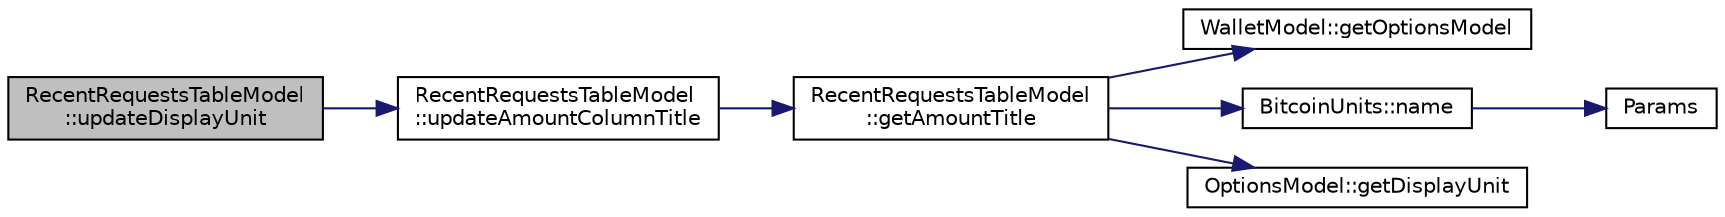 digraph "RecentRequestsTableModel::updateDisplayUnit"
{
  edge [fontname="Helvetica",fontsize="10",labelfontname="Helvetica",labelfontsize="10"];
  node [fontname="Helvetica",fontsize="10",shape=record];
  rankdir="LR";
  Node101 [label="RecentRequestsTableModel\l::updateDisplayUnit",height=0.2,width=0.4,color="black", fillcolor="grey75", style="filled", fontcolor="black"];
  Node101 -> Node102 [color="midnightblue",fontsize="10",style="solid",fontname="Helvetica"];
  Node102 [label="RecentRequestsTableModel\l::updateAmountColumnTitle",height=0.2,width=0.4,color="black", fillcolor="white", style="filled",URL="$class_recent_requests_table_model.html#a8bc224f31142bd2da1c2729010ee84a3",tooltip="Updates the column title to \"Amount (DisplayUnit)\" and emits headerDataChanged() signal for table hea..."];
  Node102 -> Node103 [color="midnightblue",fontsize="10",style="solid",fontname="Helvetica"];
  Node103 [label="RecentRequestsTableModel\l::getAmountTitle",height=0.2,width=0.4,color="black", fillcolor="white", style="filled",URL="$class_recent_requests_table_model.html#ab0116f41ff8773ec18e68205b2917301",tooltip="Gets title for amount column including current display unit if optionsModel reference available..."];
  Node103 -> Node104 [color="midnightblue",fontsize="10",style="solid",fontname="Helvetica"];
  Node104 [label="WalletModel::getOptionsModel",height=0.2,width=0.4,color="black", fillcolor="white", style="filled",URL="$class_wallet_model.html#a96d53e56b3f8f07537ea2523f7a7d300"];
  Node103 -> Node105 [color="midnightblue",fontsize="10",style="solid",fontname="Helvetica"];
  Node105 [label="BitcoinUnits::name",height=0.2,width=0.4,color="black", fillcolor="white", style="filled",URL="$class_bitcoin_units.html#a4cf46136434ed30728608e67e90a9cbe",tooltip="Short name. "];
  Node105 -> Node106 [color="midnightblue",fontsize="10",style="solid",fontname="Helvetica"];
  Node106 [label="Params",height=0.2,width=0.4,color="black", fillcolor="white", style="filled",URL="$chainparams_8cpp.html#ace5c5b706d71a324a417dd2db394fd4a",tooltip="Return the currently selected parameters. "];
  Node103 -> Node107 [color="midnightblue",fontsize="10",style="solid",fontname="Helvetica"];
  Node107 [label="OptionsModel::getDisplayUnit",height=0.2,width=0.4,color="black", fillcolor="white", style="filled",URL="$class_options_model.html#a3b6e4d4ef42be3aaba315b8cd14f468e"];
}
